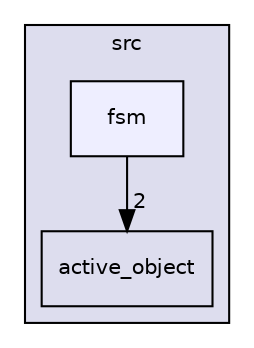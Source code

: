 digraph "src/fsm" {
  compound=true
  node [ fontsize="10", fontname="Helvetica"];
  edge [ labelfontsize="10", labelfontname="Helvetica"];
  subgraph clusterdir_68267d1309a1af8e8297ef4c3efbcdba {
    graph [ bgcolor="#ddddee", pencolor="black", label="src" fontname="Helvetica", fontsize="10", URL="dir_68267d1309a1af8e8297ef4c3efbcdba.html"]
  dir_6133fbbf00dc88519e35046ae94f94fc [shape=box label="active_object" URL="dir_6133fbbf00dc88519e35046ae94f94fc.html"];
  dir_2e581129b453fd71c794a7e24f5ee6d2 [shape=box, label="fsm", style="filled", fillcolor="#eeeeff", pencolor="black", URL="dir_2e581129b453fd71c794a7e24f5ee6d2.html"];
  }
  dir_2e581129b453fd71c794a7e24f5ee6d2->dir_6133fbbf00dc88519e35046ae94f94fc [headlabel="2", labeldistance=1.5 headhref="dir_000003_000001.html"];
}
